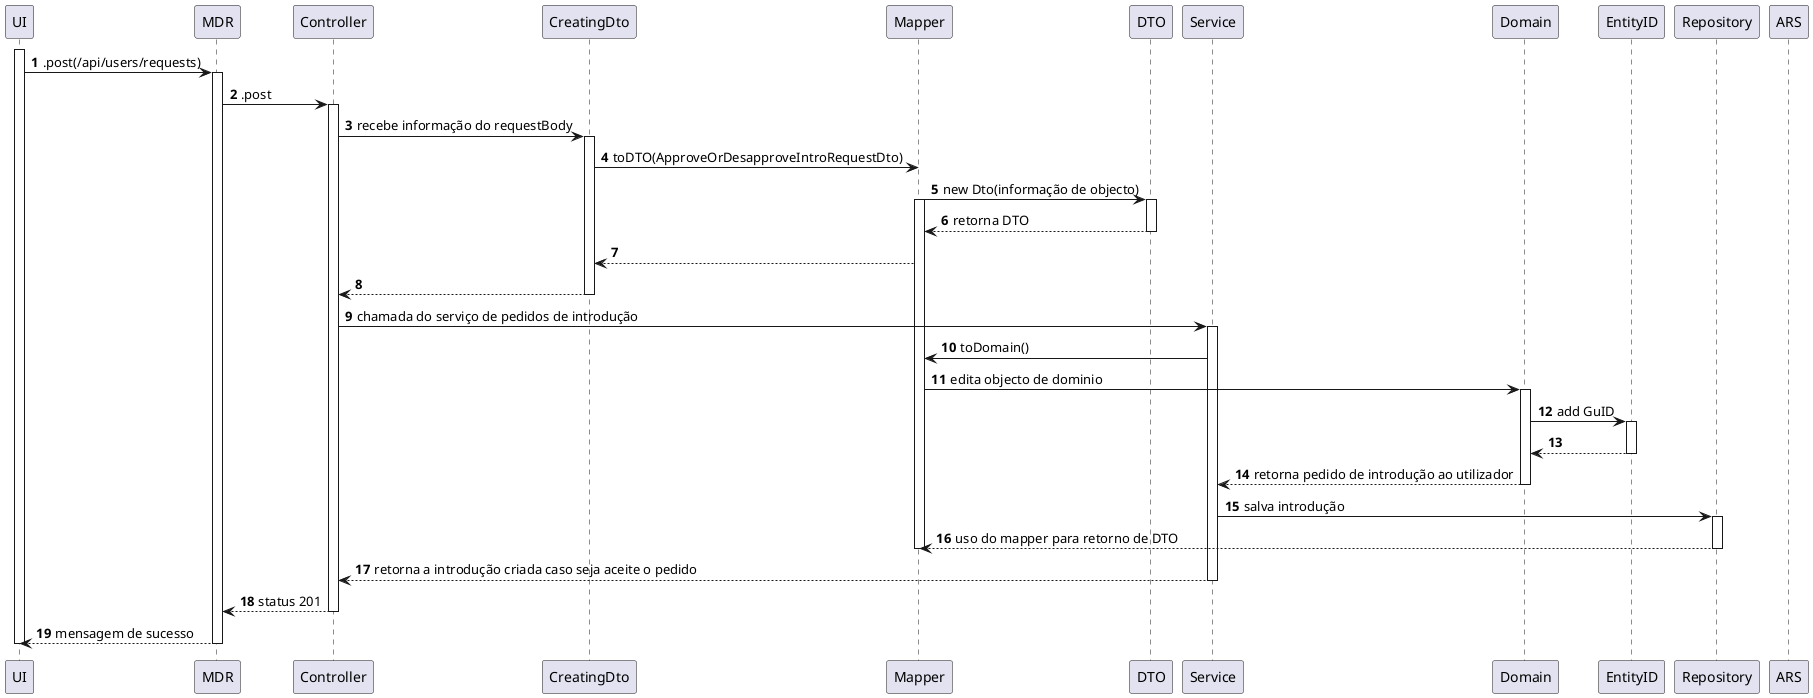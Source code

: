 @startuml
autonumber
'hide footbox

participant "UI" as ui
participant "MDR" as mdr
participant "Controller" as ctrl
participant "CreatingDto" as cdto
participant "Mapper" as mpp
participant "DTO" as dto
participant "Service" as srv
participant "Domain" as dmn
participant "EntityID" as ent
participant "Repository" as rep
participant "ARS" as ars


activate ui
ui->mdr: .post(/api/users/requests)
activate mdr
mdr->ctrl: .post
activate ctrl
ctrl->cdto: recebe informação do requestBody
activate cdto
cdto->mpp: toDTO(ApproveOrDesapproveIntroRequestDto)
mpp->dto: new Dto(informação de objecto)
activate mpp
activate dto
dto-->mpp: retorna DTO
deactivate dto
mpp-->cdto:
cdto-->ctrl:
deactivate cdto
ctrl->srv: chamada do serviço de pedidos de introdução
activate srv
srv->mpp: toDomain()
mpp->dmn: edita objecto de dominio
activate dmn
dmn->ent: add GuID

activate ent
ent-->dmn:
deactivate ent
dmn-->srv: retorna pedido de introdução ao utilizador
deactivate dmn
srv->rep: salva introdução
activate rep
rep-->mpp: uso do mapper para retorno de DTO
deactivate rep
deactivate mpp
srv-->ctrl: retorna a introdução criada caso seja aceite o pedido
deactivate srv
ctrl-->mdr: status 201
deactivate ctrl
mdr-->ui: mensagem de sucesso
deactivate ui
deactivate mdr
@enduml

